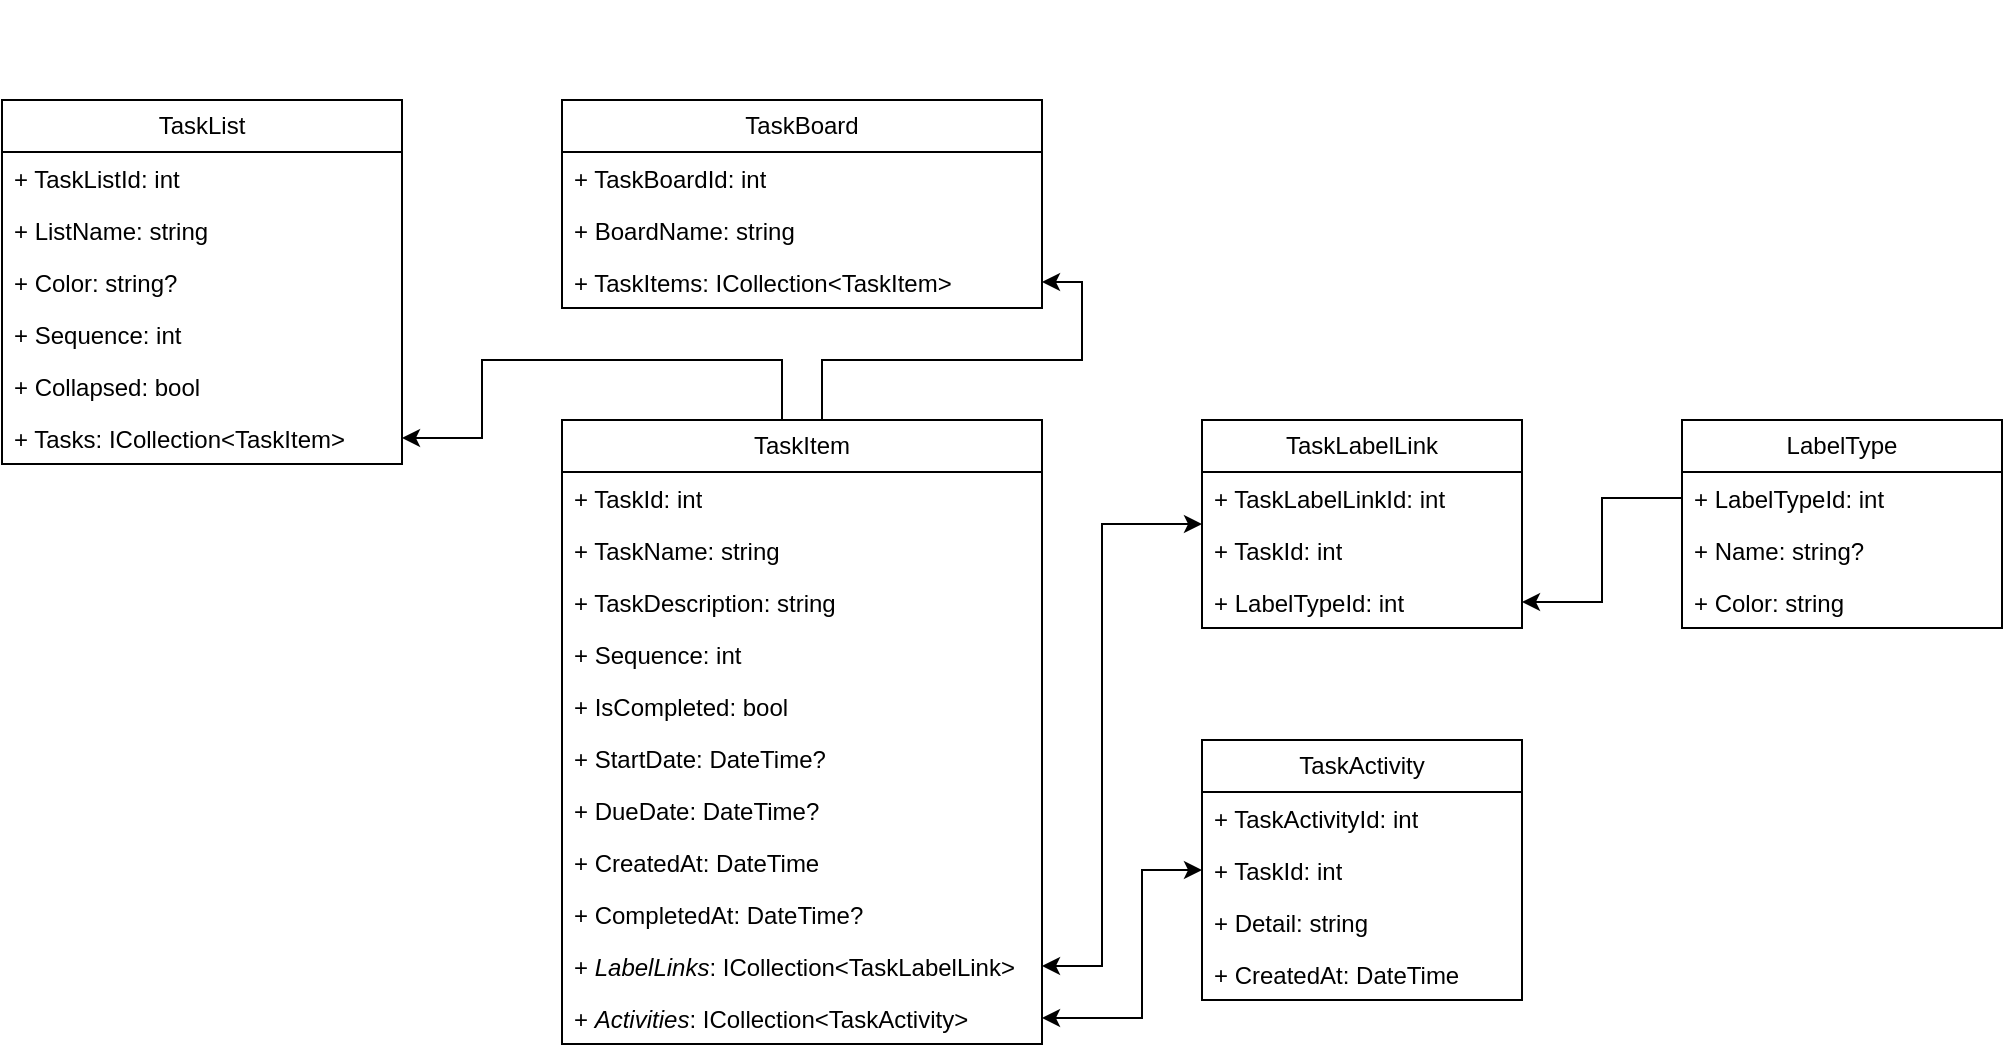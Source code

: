 <mxfile version="26.0.14">
  <diagram name="Page-1" id="6TaO9X7ORcty--HQhqm6">
    <mxGraphModel dx="1430" dy="792" grid="1" gridSize="10" guides="1" tooltips="1" connect="1" arrows="1" fold="1" page="1" pageScale="1" pageWidth="850" pageHeight="1100" math="0" shadow="0">
      <root>
        <mxCell id="0" />
        <mxCell id="1" parent="0" />
        <mxCell id="KqiqkFUG5uNLhaonnHnV-1" value="TaskBoard" style="swimlane;fontStyle=0;childLayout=stackLayout;horizontal=1;startSize=26;fillColor=none;horizontalStack=0;resizeParent=1;resizeParentMax=0;resizeLast=0;collapsible=1;marginBottom=0;whiteSpace=wrap;html=1;" vertex="1" parent="1">
          <mxGeometry x="320" y="520" width="240" height="104" as="geometry" />
        </mxCell>
        <mxCell id="KqiqkFUG5uNLhaonnHnV-2" value="+ TaskBoardId: int" style="text;strokeColor=none;fillColor=none;align=left;verticalAlign=top;spacingLeft=4;spacingRight=4;overflow=hidden;rotatable=0;points=[[0,0.5],[1,0.5]];portConstraint=eastwest;whiteSpace=wrap;html=1;" vertex="1" parent="KqiqkFUG5uNLhaonnHnV-1">
          <mxGeometry y="26" width="240" height="26" as="geometry" />
        </mxCell>
        <mxCell id="KqiqkFUG5uNLhaonnHnV-3" value="+ BoardName: string" style="text;strokeColor=none;fillColor=none;align=left;verticalAlign=top;spacingLeft=4;spacingRight=4;overflow=hidden;rotatable=0;points=[[0,0.5],[1,0.5]];portConstraint=eastwest;whiteSpace=wrap;html=1;" vertex="1" parent="KqiqkFUG5uNLhaonnHnV-1">
          <mxGeometry y="52" width="240" height="26" as="geometry" />
        </mxCell>
        <mxCell id="KqiqkFUG5uNLhaonnHnV-4" value="+ TaskItems: ICollection&amp;lt;TaskItem&amp;gt;" style="text;strokeColor=none;fillColor=none;align=left;verticalAlign=top;spacingLeft=4;spacingRight=4;overflow=hidden;rotatable=0;points=[[0,0.5],[1,0.5]];portConstraint=eastwest;whiteSpace=wrap;html=1;" vertex="1" parent="KqiqkFUG5uNLhaonnHnV-1">
          <mxGeometry y="78" width="240" height="26" as="geometry" />
        </mxCell>
        <mxCell id="KqiqkFUG5uNLhaonnHnV-50" style="edgeStyle=orthogonalEdgeStyle;rounded=0;orthogonalLoop=1;jettySize=auto;html=1;" edge="1" parent="1" source="KqiqkFUG5uNLhaonnHnV-6" target="KqiqkFUG5uNLhaonnHnV-4">
          <mxGeometry relative="1" as="geometry">
            <Array as="points">
              <mxPoint x="450" y="650" />
              <mxPoint x="580" y="650" />
              <mxPoint x="580" y="611" />
            </Array>
          </mxGeometry>
        </mxCell>
        <mxCell id="KqiqkFUG5uNLhaonnHnV-52" style="edgeStyle=orthogonalEdgeStyle;rounded=0;orthogonalLoop=1;jettySize=auto;html=1;" edge="1" parent="1" source="KqiqkFUG5uNLhaonnHnV-6" target="KqiqkFUG5uNLhaonnHnV-33">
          <mxGeometry relative="1" as="geometry">
            <Array as="points">
              <mxPoint x="430" y="650" />
              <mxPoint x="280" y="650" />
              <mxPoint x="280" y="689" />
            </Array>
          </mxGeometry>
        </mxCell>
        <mxCell id="KqiqkFUG5uNLhaonnHnV-6" value="TaskItem" style="swimlane;fontStyle=0;childLayout=stackLayout;horizontal=1;startSize=26;fillColor=none;horizontalStack=0;resizeParent=1;resizeParentMax=0;resizeLast=0;collapsible=1;marginBottom=0;whiteSpace=wrap;html=1;" vertex="1" parent="1">
          <mxGeometry x="320" y="680" width="240" height="312" as="geometry">
            <mxRectangle x="360" y="680" width="90" height="30" as="alternateBounds" />
          </mxGeometry>
        </mxCell>
        <mxCell id="KqiqkFUG5uNLhaonnHnV-7" value="+ TaskId: int" style="text;strokeColor=none;fillColor=none;align=left;verticalAlign=top;spacingLeft=4;spacingRight=4;overflow=hidden;rotatable=0;points=[[0,0.5],[1,0.5]];portConstraint=eastwest;whiteSpace=wrap;html=1;" vertex="1" parent="KqiqkFUG5uNLhaonnHnV-6">
          <mxGeometry y="26" width="240" height="26" as="geometry" />
        </mxCell>
        <mxCell id="KqiqkFUG5uNLhaonnHnV-8" value="+ TaskName: string" style="text;strokeColor=none;fillColor=none;align=left;verticalAlign=top;spacingLeft=4;spacingRight=4;overflow=hidden;rotatable=0;points=[[0,0.5],[1,0.5]];portConstraint=eastwest;whiteSpace=wrap;html=1;" vertex="1" parent="KqiqkFUG5uNLhaonnHnV-6">
          <mxGeometry y="52" width="240" height="26" as="geometry" />
        </mxCell>
        <mxCell id="KqiqkFUG5uNLhaonnHnV-9" value="+ TaskDescription: string" style="text;strokeColor=none;fillColor=none;align=left;verticalAlign=top;spacingLeft=4;spacingRight=4;overflow=hidden;rotatable=0;points=[[0,0.5],[1,0.5]];portConstraint=eastwest;whiteSpace=wrap;html=1;" vertex="1" parent="KqiqkFUG5uNLhaonnHnV-6">
          <mxGeometry y="78" width="240" height="26" as="geometry" />
        </mxCell>
        <mxCell id="KqiqkFUG5uNLhaonnHnV-11" value="+ Sequence: int" style="text;strokeColor=none;fillColor=none;align=left;verticalAlign=top;spacingLeft=4;spacingRight=4;overflow=hidden;rotatable=0;points=[[0,0.5],[1,0.5]];portConstraint=eastwest;whiteSpace=wrap;html=1;" vertex="1" parent="KqiqkFUG5uNLhaonnHnV-6">
          <mxGeometry y="104" width="240" height="26" as="geometry" />
        </mxCell>
        <mxCell id="KqiqkFUG5uNLhaonnHnV-12" value="+ IsCompleted: bool" style="text;strokeColor=none;fillColor=none;align=left;verticalAlign=top;spacingLeft=4;spacingRight=4;overflow=hidden;rotatable=0;points=[[0,0.5],[1,0.5]];portConstraint=eastwest;whiteSpace=wrap;html=1;" vertex="1" parent="KqiqkFUG5uNLhaonnHnV-6">
          <mxGeometry y="130" width="240" height="26" as="geometry" />
        </mxCell>
        <mxCell id="KqiqkFUG5uNLhaonnHnV-13" value="+ StartDate: DateTime?" style="text;strokeColor=none;fillColor=none;align=left;verticalAlign=top;spacingLeft=4;spacingRight=4;overflow=hidden;rotatable=0;points=[[0,0.5],[1,0.5]];portConstraint=eastwest;whiteSpace=wrap;html=1;" vertex="1" parent="KqiqkFUG5uNLhaonnHnV-6">
          <mxGeometry y="156" width="240" height="26" as="geometry" />
        </mxCell>
        <mxCell id="KqiqkFUG5uNLhaonnHnV-14" value="+ DueDate: DateTime?" style="text;strokeColor=none;fillColor=none;align=left;verticalAlign=top;spacingLeft=4;spacingRight=4;overflow=hidden;rotatable=0;points=[[0,0.5],[1,0.5]];portConstraint=eastwest;whiteSpace=wrap;html=1;" vertex="1" parent="KqiqkFUG5uNLhaonnHnV-6">
          <mxGeometry y="182" width="240" height="26" as="geometry" />
        </mxCell>
        <mxCell id="KqiqkFUG5uNLhaonnHnV-15" value="+ CreatedAt: DateTime" style="text;strokeColor=none;fillColor=none;align=left;verticalAlign=top;spacingLeft=4;spacingRight=4;overflow=hidden;rotatable=0;points=[[0,0.5],[1,0.5]];portConstraint=eastwest;whiteSpace=wrap;html=1;" vertex="1" parent="KqiqkFUG5uNLhaonnHnV-6">
          <mxGeometry y="208" width="240" height="26" as="geometry" />
        </mxCell>
        <mxCell id="KqiqkFUG5uNLhaonnHnV-16" value="+ CompletedAt: DateTime?" style="text;strokeColor=none;fillColor=none;align=left;verticalAlign=top;spacingLeft=4;spacingRight=4;overflow=hidden;rotatable=0;points=[[0,0.5],[1,0.5]];portConstraint=eastwest;whiteSpace=wrap;html=1;" vertex="1" parent="KqiqkFUG5uNLhaonnHnV-6">
          <mxGeometry y="234" width="240" height="26" as="geometry" />
        </mxCell>
        <mxCell id="KqiqkFUG5uNLhaonnHnV-17" value="+ &lt;i&gt;LabelLinks&lt;/i&gt;: ICollection&amp;lt;TaskLabelLink&amp;gt;" style="text;strokeColor=none;fillColor=none;align=left;verticalAlign=top;spacingLeft=4;spacingRight=4;overflow=hidden;rotatable=0;points=[[0,0.5],[1,0.5]];portConstraint=eastwest;whiteSpace=wrap;html=1;" vertex="1" parent="KqiqkFUG5uNLhaonnHnV-6">
          <mxGeometry y="260" width="240" height="26" as="geometry" />
        </mxCell>
        <mxCell id="KqiqkFUG5uNLhaonnHnV-18" value="+ &lt;i&gt;Activities&lt;/i&gt;: ICollection&amp;lt;TaskActivity&amp;gt;" style="text;strokeColor=none;fillColor=none;align=left;verticalAlign=top;spacingLeft=4;spacingRight=4;overflow=hidden;rotatable=0;points=[[0,0.5],[1,0.5]];portConstraint=eastwest;whiteSpace=wrap;html=1;" vertex="1" parent="KqiqkFUG5uNLhaonnHnV-6">
          <mxGeometry y="286" width="240" height="26" as="geometry" />
        </mxCell>
        <mxCell id="KqiqkFUG5uNLhaonnHnV-56" style="edgeStyle=orthogonalEdgeStyle;rounded=0;orthogonalLoop=1;jettySize=auto;html=1;startArrow=classic;startFill=1;" edge="1" parent="1" source="KqiqkFUG5uNLhaonnHnV-19" target="KqiqkFUG5uNLhaonnHnV-17">
          <mxGeometry relative="1" as="geometry">
            <Array as="points">
              <mxPoint x="590" y="732" />
              <mxPoint x="590" y="953" />
            </Array>
          </mxGeometry>
        </mxCell>
        <mxCell id="KqiqkFUG5uNLhaonnHnV-19" value="TaskLabelLink" style="swimlane;fontStyle=0;childLayout=stackLayout;horizontal=1;startSize=26;fillColor=none;horizontalStack=0;resizeParent=1;resizeParentMax=0;resizeLast=0;collapsible=1;marginBottom=0;whiteSpace=wrap;html=1;" vertex="1" parent="1">
          <mxGeometry x="640" y="680" width="160" height="104" as="geometry" />
        </mxCell>
        <mxCell id="KqiqkFUG5uNLhaonnHnV-20" value="+ TaskLabelLinkId: int" style="text;strokeColor=none;fillColor=none;align=left;verticalAlign=top;spacingLeft=4;spacingRight=4;overflow=hidden;rotatable=0;points=[[0,0.5],[1,0.5]];portConstraint=eastwest;whiteSpace=wrap;html=1;" vertex="1" parent="KqiqkFUG5uNLhaonnHnV-19">
          <mxGeometry y="26" width="160" height="26" as="geometry" />
        </mxCell>
        <mxCell id="KqiqkFUG5uNLhaonnHnV-21" value="+ TaskId: int" style="text;strokeColor=none;fillColor=none;align=left;verticalAlign=top;spacingLeft=4;spacingRight=4;overflow=hidden;rotatable=0;points=[[0,0.5],[1,0.5]];portConstraint=eastwest;whiteSpace=wrap;html=1;" vertex="1" parent="KqiqkFUG5uNLhaonnHnV-19">
          <mxGeometry y="52" width="160" height="26" as="geometry" />
        </mxCell>
        <mxCell id="KqiqkFUG5uNLhaonnHnV-22" value="+ LabelTypeId: int" style="text;strokeColor=none;fillColor=none;align=left;verticalAlign=top;spacingLeft=4;spacingRight=4;overflow=hidden;rotatable=0;points=[[0,0.5],[1,0.5]];portConstraint=eastwest;whiteSpace=wrap;html=1;" vertex="1" parent="KqiqkFUG5uNLhaonnHnV-19">
          <mxGeometry y="78" width="160" height="26" as="geometry" />
        </mxCell>
        <mxCell id="KqiqkFUG5uNLhaonnHnV-23" value="LabelType" style="swimlane;fontStyle=0;childLayout=stackLayout;horizontal=1;startSize=26;fillColor=none;horizontalStack=0;resizeParent=1;resizeParentMax=0;resizeLast=0;collapsible=1;marginBottom=0;whiteSpace=wrap;html=1;" vertex="1" parent="1">
          <mxGeometry x="880" y="680" width="160" height="104" as="geometry" />
        </mxCell>
        <mxCell id="KqiqkFUG5uNLhaonnHnV-24" value="+ LabelTypeId: int" style="text;strokeColor=none;fillColor=none;align=left;verticalAlign=top;spacingLeft=4;spacingRight=4;overflow=hidden;rotatable=0;points=[[0,0.5],[1,0.5]];portConstraint=eastwest;whiteSpace=wrap;html=1;" vertex="1" parent="KqiqkFUG5uNLhaonnHnV-23">
          <mxGeometry y="26" width="160" height="26" as="geometry" />
        </mxCell>
        <mxCell id="KqiqkFUG5uNLhaonnHnV-25" value="+ Name: string?" style="text;strokeColor=none;fillColor=none;align=left;verticalAlign=top;spacingLeft=4;spacingRight=4;overflow=hidden;rotatable=0;points=[[0,0.5],[1,0.5]];portConstraint=eastwest;whiteSpace=wrap;html=1;" vertex="1" parent="KqiqkFUG5uNLhaonnHnV-23">
          <mxGeometry y="52" width="160" height="26" as="geometry" />
        </mxCell>
        <mxCell id="KqiqkFUG5uNLhaonnHnV-26" value="+ Color: string" style="text;strokeColor=none;fillColor=none;align=left;verticalAlign=top;spacingLeft=4;spacingRight=4;overflow=hidden;rotatable=0;points=[[0,0.5],[1,0.5]];portConstraint=eastwest;whiteSpace=wrap;html=1;" vertex="1" parent="KqiqkFUG5uNLhaonnHnV-23">
          <mxGeometry y="78" width="160" height="26" as="geometry" />
        </mxCell>
        <mxCell id="KqiqkFUG5uNLhaonnHnV-27" value="TaskList" style="swimlane;fontStyle=0;childLayout=stackLayout;horizontal=1;startSize=26;fillColor=none;horizontalStack=0;resizeParent=1;resizeParentMax=0;resizeLast=0;collapsible=1;marginBottom=0;whiteSpace=wrap;html=1;" vertex="1" parent="1">
          <mxGeometry x="40" y="520" width="200" height="182" as="geometry" />
        </mxCell>
        <mxCell id="KqiqkFUG5uNLhaonnHnV-28" value="+ TaskListId: int" style="text;strokeColor=none;fillColor=none;align=left;verticalAlign=top;spacingLeft=4;spacingRight=4;overflow=hidden;rotatable=0;points=[[0,0.5],[1,0.5]];portConstraint=eastwest;whiteSpace=wrap;html=1;" vertex="1" parent="KqiqkFUG5uNLhaonnHnV-27">
          <mxGeometry y="26" width="200" height="26" as="geometry" />
        </mxCell>
        <mxCell id="KqiqkFUG5uNLhaonnHnV-29" value="+ ListName: string" style="text;strokeColor=none;fillColor=none;align=left;verticalAlign=top;spacingLeft=4;spacingRight=4;overflow=hidden;rotatable=0;points=[[0,0.5],[1,0.5]];portConstraint=eastwest;whiteSpace=wrap;html=1;" vertex="1" parent="KqiqkFUG5uNLhaonnHnV-27">
          <mxGeometry y="52" width="200" height="26" as="geometry" />
        </mxCell>
        <mxCell id="KqiqkFUG5uNLhaonnHnV-30" value="+ Color: string?" style="text;strokeColor=none;fillColor=none;align=left;verticalAlign=top;spacingLeft=4;spacingRight=4;overflow=hidden;rotatable=0;points=[[0,0.5],[1,0.5]];portConstraint=eastwest;whiteSpace=wrap;html=1;" vertex="1" parent="KqiqkFUG5uNLhaonnHnV-27">
          <mxGeometry y="78" width="200" height="26" as="geometry" />
        </mxCell>
        <mxCell id="KqiqkFUG5uNLhaonnHnV-31" value="+ Sequence: int" style="text;strokeColor=none;fillColor=none;align=left;verticalAlign=top;spacingLeft=4;spacingRight=4;overflow=hidden;rotatable=0;points=[[0,0.5],[1,0.5]];portConstraint=eastwest;whiteSpace=wrap;html=1;" vertex="1" parent="KqiqkFUG5uNLhaonnHnV-27">
          <mxGeometry y="104" width="200" height="26" as="geometry" />
        </mxCell>
        <mxCell id="KqiqkFUG5uNLhaonnHnV-32" value="+ Collapsed: bool" style="text;strokeColor=none;fillColor=none;align=left;verticalAlign=top;spacingLeft=4;spacingRight=4;overflow=hidden;rotatable=0;points=[[0,0.5],[1,0.5]];portConstraint=eastwest;whiteSpace=wrap;html=1;" vertex="1" parent="KqiqkFUG5uNLhaonnHnV-27">
          <mxGeometry y="130" width="200" height="26" as="geometry" />
        </mxCell>
        <mxCell id="KqiqkFUG5uNLhaonnHnV-33" value="+ Tasks: ICollection&amp;lt;TaskItem&amp;gt;" style="text;strokeColor=none;fillColor=none;align=left;verticalAlign=top;spacingLeft=4;spacingRight=4;overflow=hidden;rotatable=0;points=[[0,0.5],[1,0.5]];portConstraint=eastwest;whiteSpace=wrap;html=1;" vertex="1" parent="KqiqkFUG5uNLhaonnHnV-27">
          <mxGeometry y="156" width="200" height="26" as="geometry" />
        </mxCell>
        <mxCell id="KqiqkFUG5uNLhaonnHnV-39" value="&amp;nbsp;" style="text;whiteSpace=wrap;html=1;" vertex="1" parent="1">
          <mxGeometry x="530" y="470" width="40" height="40" as="geometry" />
        </mxCell>
        <mxCell id="KqiqkFUG5uNLhaonnHnV-57" style="edgeStyle=orthogonalEdgeStyle;rounded=0;orthogonalLoop=1;jettySize=auto;html=1;entryX=1;entryY=0.5;entryDx=0;entryDy=0;startArrow=classic;startFill=1;" edge="1" parent="1" source="KqiqkFUG5uNLhaonnHnV-42" target="KqiqkFUG5uNLhaonnHnV-18">
          <mxGeometry relative="1" as="geometry">
            <Array as="points">
              <mxPoint x="610" y="905" />
              <mxPoint x="610" y="979" />
            </Array>
          </mxGeometry>
        </mxCell>
        <mxCell id="KqiqkFUG5uNLhaonnHnV-42" value="TaskActivity" style="swimlane;fontStyle=0;childLayout=stackLayout;horizontal=1;startSize=26;fillColor=none;horizontalStack=0;resizeParent=1;resizeParentMax=0;resizeLast=0;collapsible=1;marginBottom=0;whiteSpace=wrap;html=1;" vertex="1" parent="1">
          <mxGeometry x="640" y="840" width="160" height="130" as="geometry" />
        </mxCell>
        <mxCell id="KqiqkFUG5uNLhaonnHnV-43" value="+ TaskActivityId: int" style="text;strokeColor=none;fillColor=none;align=left;verticalAlign=top;spacingLeft=4;spacingRight=4;overflow=hidden;rotatable=0;points=[[0,0.5],[1,0.5]];portConstraint=eastwest;whiteSpace=wrap;html=1;" vertex="1" parent="KqiqkFUG5uNLhaonnHnV-42">
          <mxGeometry y="26" width="160" height="26" as="geometry" />
        </mxCell>
        <mxCell id="KqiqkFUG5uNLhaonnHnV-44" value="+ TaskId: int" style="text;strokeColor=none;fillColor=none;align=left;verticalAlign=top;spacingLeft=4;spacingRight=4;overflow=hidden;rotatable=0;points=[[0,0.5],[1,0.5]];portConstraint=eastwest;whiteSpace=wrap;html=1;" vertex="1" parent="KqiqkFUG5uNLhaonnHnV-42">
          <mxGeometry y="52" width="160" height="26" as="geometry" />
        </mxCell>
        <mxCell id="KqiqkFUG5uNLhaonnHnV-45" value="+ Detail: string" style="text;strokeColor=none;fillColor=none;align=left;verticalAlign=top;spacingLeft=4;spacingRight=4;overflow=hidden;rotatable=0;points=[[0,0.5],[1,0.5]];portConstraint=eastwest;whiteSpace=wrap;html=1;" vertex="1" parent="KqiqkFUG5uNLhaonnHnV-42">
          <mxGeometry y="78" width="160" height="26" as="geometry" />
        </mxCell>
        <mxCell id="KqiqkFUG5uNLhaonnHnV-46" value="+ CreatedAt: DateTime" style="text;strokeColor=none;fillColor=none;align=left;verticalAlign=top;spacingLeft=4;spacingRight=4;overflow=hidden;rotatable=0;points=[[0,0.5],[1,0.5]];portConstraint=eastwest;whiteSpace=wrap;html=1;" vertex="1" parent="KqiqkFUG5uNLhaonnHnV-42">
          <mxGeometry y="104" width="160" height="26" as="geometry" />
        </mxCell>
        <mxCell id="KqiqkFUG5uNLhaonnHnV-53" style="edgeStyle=orthogonalEdgeStyle;rounded=0;orthogonalLoop=1;jettySize=auto;html=1;" edge="1" parent="1" source="KqiqkFUG5uNLhaonnHnV-24" target="KqiqkFUG5uNLhaonnHnV-22">
          <mxGeometry relative="1" as="geometry" />
        </mxCell>
      </root>
    </mxGraphModel>
  </diagram>
</mxfile>
